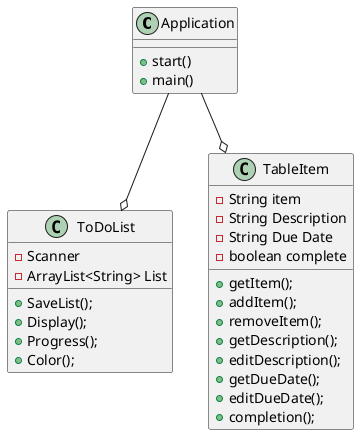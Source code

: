 @startuml
'https://plantuml.com/sequence-diagram

class Application {
    + start()
    + main()
    '\ What is necessary to run JavaFX '\

}
class ToDoList{
    - Scanner
    - ArrayList<String> List


    + SaveList();
    + Display();
    + Progress();
    + Color();
}

class TableItem{
    - String item
    - String Description
    - String Due Date
    - boolean complete

    + getItem();
    + addItem();
    + removeItem();
    + getDescription();
    + editDescription();
    + getDueDate();
    + editDueDate();
    + completion();

}

Application--o TableItem
Application--o ToDoList
@enduml